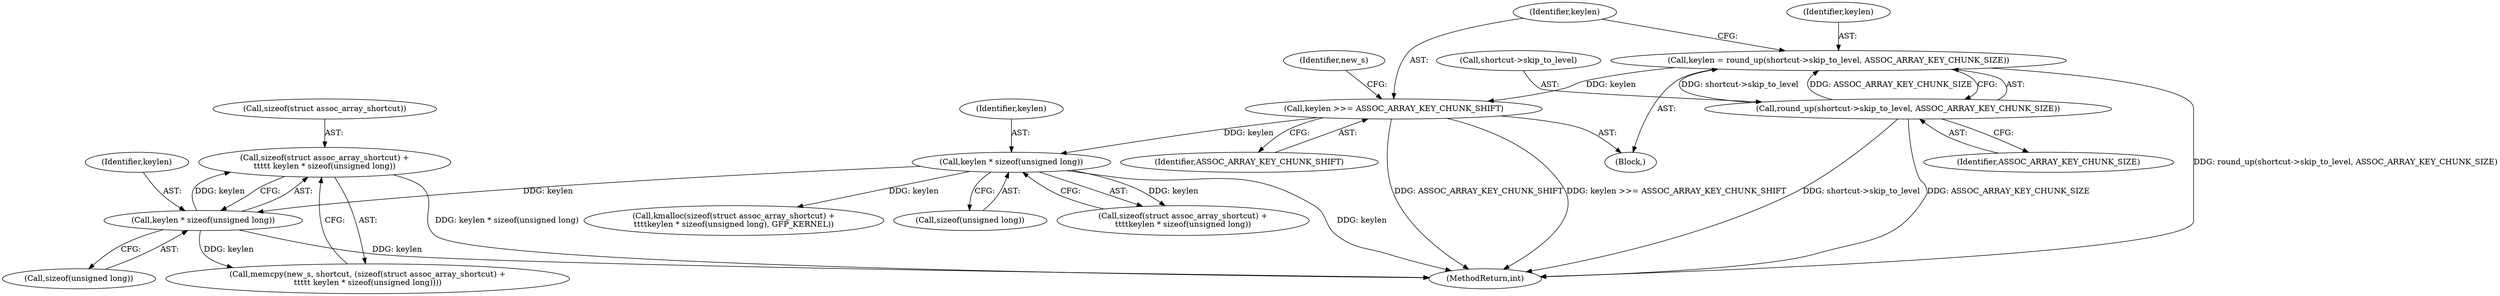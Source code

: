 digraph "0_linux_95389b08d93d5c06ec63ab49bd732b0069b7c35e@API" {
"1000244" [label="(Call,sizeof(struct assoc_array_shortcut) +\n\t\t\t\t\t keylen * sizeof(unsigned long))"];
"1000247" [label="(Call,keylen * sizeof(unsigned long))"];
"1000228" [label="(Call,keylen * sizeof(unsigned long))"];
"1000219" [label="(Call,keylen >>= ASSOC_ARRAY_KEY_CHUNK_SHIFT)"];
"1000212" [label="(Call,keylen = round_up(shortcut->skip_to_level, ASSOC_ARRAY_KEY_CHUNK_SIZE))"];
"1000214" [label="(Call,round_up(shortcut->skip_to_level, ASSOC_ARRAY_KEY_CHUNK_SIZE))"];
"1000224" [label="(Call,kmalloc(sizeof(struct assoc_array_shortcut) +\n\t\t\t\tkeylen * sizeof(unsigned long), GFP_KERNEL))"];
"1000878" [label="(MethodReturn,int)"];
"1000241" [label="(Call,memcpy(new_s, shortcut, (sizeof(struct assoc_array_shortcut) +\n\t\t\t\t\t keylen * sizeof(unsigned long))))"];
"1000220" [label="(Identifier,keylen)"];
"1000218" [label="(Identifier,ASSOC_ARRAY_KEY_CHUNK_SIZE)"];
"1000247" [label="(Call,keylen * sizeof(unsigned long))"];
"1000212" [label="(Call,keylen = round_up(shortcut->skip_to_level, ASSOC_ARRAY_KEY_CHUNK_SIZE))"];
"1000230" [label="(Call,sizeof(unsigned long))"];
"1000219" [label="(Call,keylen >>= ASSOC_ARRAY_KEY_CHUNK_SHIFT)"];
"1000214" [label="(Call,round_up(shortcut->skip_to_level, ASSOC_ARRAY_KEY_CHUNK_SIZE))"];
"1000229" [label="(Identifier,keylen)"];
"1000248" [label="(Identifier,keylen)"];
"1000244" [label="(Call,sizeof(struct assoc_array_shortcut) +\n\t\t\t\t\t keylen * sizeof(unsigned long))"];
"1000249" [label="(Call,sizeof(unsigned long))"];
"1000213" [label="(Identifier,keylen)"];
"1000221" [label="(Identifier,ASSOC_ARRAY_KEY_CHUNK_SHIFT)"];
"1000245" [label="(Call,sizeof(struct assoc_array_shortcut))"];
"1000215" [label="(Call,shortcut->skip_to_level)"];
"1000228" [label="(Call,keylen * sizeof(unsigned long))"];
"1000223" [label="(Identifier,new_s)"];
"1000225" [label="(Call,sizeof(struct assoc_array_shortcut) +\n\t\t\t\tkeylen * sizeof(unsigned long))"];
"1000207" [label="(Block,)"];
"1000244" -> "1000241"  [label="AST: "];
"1000244" -> "1000247"  [label="CFG: "];
"1000245" -> "1000244"  [label="AST: "];
"1000247" -> "1000244"  [label="AST: "];
"1000241" -> "1000244"  [label="CFG: "];
"1000244" -> "1000878"  [label="DDG: keylen * sizeof(unsigned long)"];
"1000247" -> "1000244"  [label="DDG: keylen"];
"1000247" -> "1000249"  [label="CFG: "];
"1000248" -> "1000247"  [label="AST: "];
"1000249" -> "1000247"  [label="AST: "];
"1000247" -> "1000878"  [label="DDG: keylen"];
"1000247" -> "1000241"  [label="DDG: keylen"];
"1000228" -> "1000247"  [label="DDG: keylen"];
"1000228" -> "1000225"  [label="AST: "];
"1000228" -> "1000230"  [label="CFG: "];
"1000229" -> "1000228"  [label="AST: "];
"1000230" -> "1000228"  [label="AST: "];
"1000225" -> "1000228"  [label="CFG: "];
"1000228" -> "1000878"  [label="DDG: keylen"];
"1000228" -> "1000224"  [label="DDG: keylen"];
"1000228" -> "1000225"  [label="DDG: keylen"];
"1000219" -> "1000228"  [label="DDG: keylen"];
"1000219" -> "1000207"  [label="AST: "];
"1000219" -> "1000221"  [label="CFG: "];
"1000220" -> "1000219"  [label="AST: "];
"1000221" -> "1000219"  [label="AST: "];
"1000223" -> "1000219"  [label="CFG: "];
"1000219" -> "1000878"  [label="DDG: ASSOC_ARRAY_KEY_CHUNK_SHIFT"];
"1000219" -> "1000878"  [label="DDG: keylen >>= ASSOC_ARRAY_KEY_CHUNK_SHIFT"];
"1000212" -> "1000219"  [label="DDG: keylen"];
"1000212" -> "1000207"  [label="AST: "];
"1000212" -> "1000214"  [label="CFG: "];
"1000213" -> "1000212"  [label="AST: "];
"1000214" -> "1000212"  [label="AST: "];
"1000220" -> "1000212"  [label="CFG: "];
"1000212" -> "1000878"  [label="DDG: round_up(shortcut->skip_to_level, ASSOC_ARRAY_KEY_CHUNK_SIZE)"];
"1000214" -> "1000212"  [label="DDG: shortcut->skip_to_level"];
"1000214" -> "1000212"  [label="DDG: ASSOC_ARRAY_KEY_CHUNK_SIZE"];
"1000214" -> "1000218"  [label="CFG: "];
"1000215" -> "1000214"  [label="AST: "];
"1000218" -> "1000214"  [label="AST: "];
"1000214" -> "1000878"  [label="DDG: ASSOC_ARRAY_KEY_CHUNK_SIZE"];
"1000214" -> "1000878"  [label="DDG: shortcut->skip_to_level"];
}
